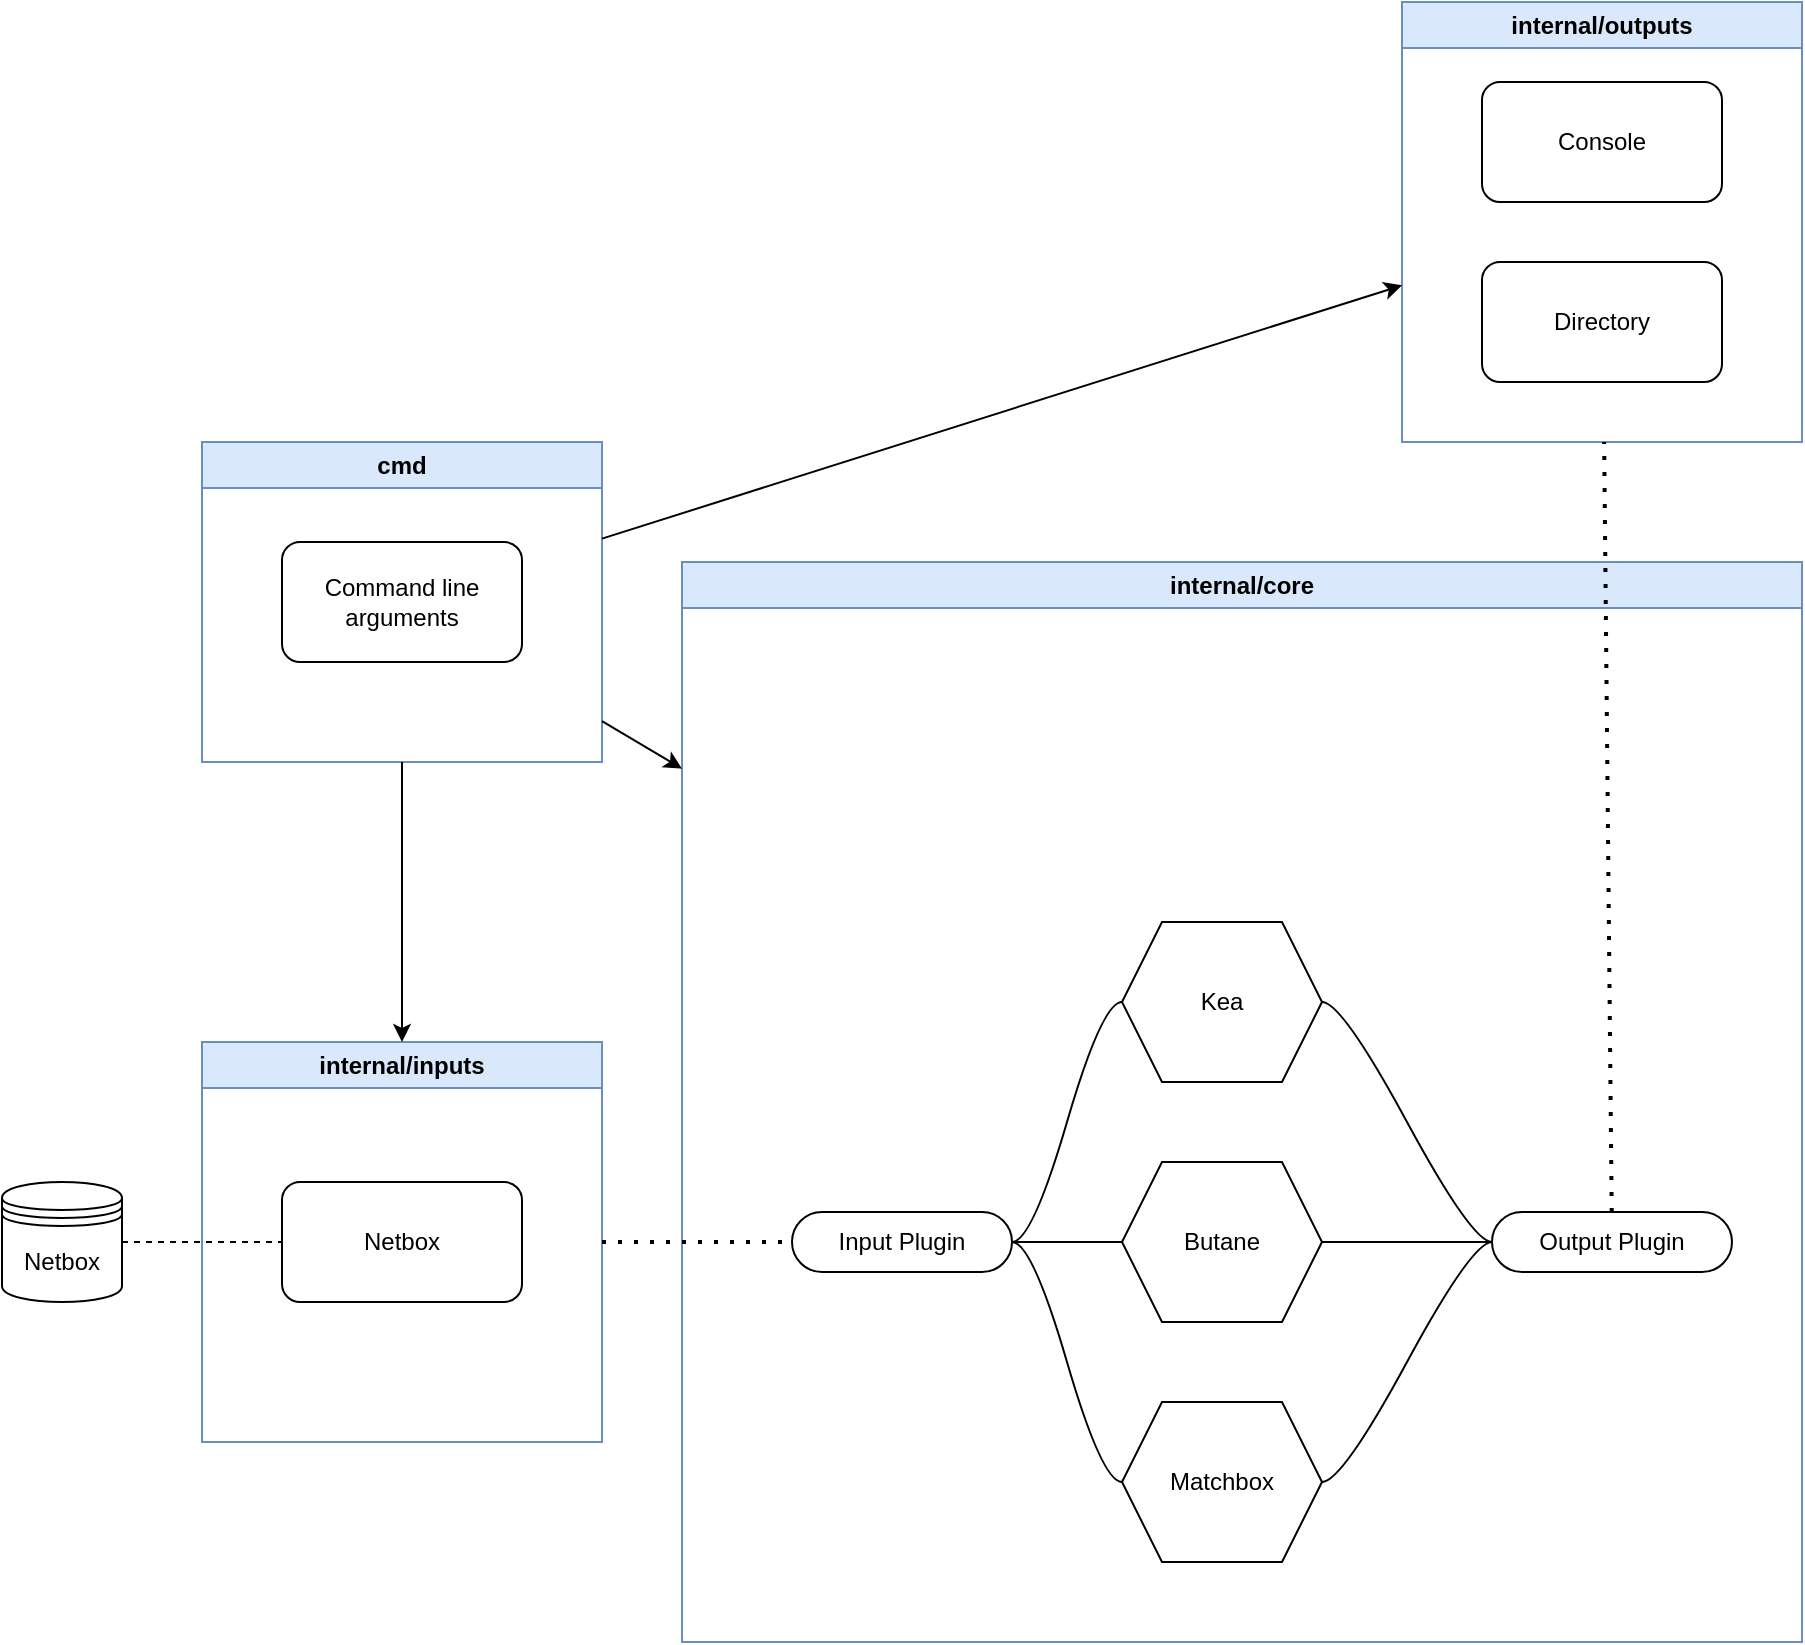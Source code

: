 <mxfile>
    <diagram id="IWAkKZw_j0bxSaPJbSmI" name="Page-1">
        <mxGraphModel dx="1973" dy="2394" grid="1" gridSize="10" guides="1" tooltips="1" connect="1" arrows="1" fold="1" page="1" pageScale="1" pageWidth="827" pageHeight="1169" math="0" shadow="0">
            <root>
                <mxCell id="0"/>
                <mxCell id="1" parent="0"/>
                <mxCell id="5" value="Netbox" style="shape=datastore;whiteSpace=wrap;html=1;" parent="1" vertex="1">
                    <mxGeometry x="-340" y="370" width="60" height="60" as="geometry"/>
                </mxCell>
                <mxCell id="10" value="cmd" style="swimlane;whiteSpace=wrap;html=1;fillColor=#dae8fc;strokeColor=#6c8ebf;" parent="1" vertex="1">
                    <mxGeometry x="-240" width="200" height="160" as="geometry"/>
                </mxCell>
                <mxCell id="7" value="Command line&lt;br&gt;arguments" style="rounded=1;whiteSpace=wrap;html=1;" parent="10" vertex="1">
                    <mxGeometry x="40" y="50" width="120" height="60" as="geometry"/>
                </mxCell>
                <mxCell id="11" value="internal/core" style="swimlane;whiteSpace=wrap;html=1;fillColor=#dae8fc;strokeColor=#6c8ebf;" parent="1" vertex="1">
                    <mxGeometry y="60" width="560" height="540" as="geometry"/>
                </mxCell>
                <mxCell id="3" value="Output Plugin" style="whiteSpace=wrap;html=1;rounded=1;arcSize=50;align=center;verticalAlign=middle;strokeWidth=1;autosize=1;spacing=4;treeFolding=1;treeMoving=1;newEdgeStyle={&quot;edgeStyle&quot;:&quot;entityRelationEdgeStyle&quot;,&quot;startArrow&quot;:&quot;none&quot;,&quot;endArrow&quot;:&quot;none&quot;,&quot;segment&quot;:10,&quot;curved&quot;:1,&quot;sourcePerimeterSpacing&quot;:0,&quot;targetPerimeterSpacing&quot;:0};" parent="11" vertex="1">
                    <mxGeometry x="405" y="325" width="120" height="30" as="geometry"/>
                </mxCell>
                <mxCell id="8" value="Input Plugin" style="whiteSpace=wrap;html=1;rounded=1;arcSize=50;align=center;verticalAlign=middle;strokeWidth=1;autosize=1;spacing=4;treeFolding=1;treeMoving=1;newEdgeStyle={&quot;edgeStyle&quot;:&quot;entityRelationEdgeStyle&quot;,&quot;startArrow&quot;:&quot;none&quot;,&quot;endArrow&quot;:&quot;none&quot;,&quot;segment&quot;:10,&quot;curved&quot;:1,&quot;sourcePerimeterSpacing&quot;:0,&quot;targetPerimeterSpacing&quot;:0};" parent="11" vertex="1">
                    <mxGeometry x="55" y="325" width="110" height="30" as="geometry"/>
                </mxCell>
                <mxCell id="12" value="internal/inputs" style="swimlane;whiteSpace=wrap;html=1;fillColor=#dae8fc;strokeColor=#6c8ebf;" parent="1" vertex="1">
                    <mxGeometry x="-240" y="300" width="200" height="200" as="geometry"/>
                </mxCell>
                <mxCell id="6" value="Netbox" style="rounded=1;whiteSpace=wrap;html=1;" parent="12" vertex="1">
                    <mxGeometry x="40" y="70" width="120" height="60" as="geometry"/>
                </mxCell>
                <mxCell id="13" value="" style="endArrow=none;dashed=1;html=1;" parent="1" source="5" target="6" edge="1">
                    <mxGeometry width="50" height="50" relative="1" as="geometry">
                        <mxPoint x="-400" y="610" as="sourcePoint"/>
                        <mxPoint x="-350" y="560" as="targetPoint"/>
                    </mxGeometry>
                </mxCell>
                <mxCell id="14" value="" style="endArrow=none;dashed=1;html=1;dashPattern=1 3;strokeWidth=2;" parent="1" source="12" target="8" edge="1">
                    <mxGeometry width="50" height="50" relative="1" as="geometry">
                        <mxPoint x="60" y="795" as="sourcePoint"/>
                        <mxPoint x="110" y="745" as="targetPoint"/>
                    </mxGeometry>
                </mxCell>
                <mxCell id="15" value="Console" style="rounded=1;whiteSpace=wrap;html=1;" parent="1" vertex="1">
                    <mxGeometry x="400" y="-180" width="120" height="60" as="geometry"/>
                </mxCell>
                <mxCell id="17" value="internal/outputs" style="swimlane;whiteSpace=wrap;html=1;fillColor=#dae8fc;strokeColor=#6c8ebf;" parent="1" vertex="1">
                    <mxGeometry x="360" y="-220" width="200" height="220" as="geometry"/>
                </mxCell>
                <mxCell id="16" value="Directory" style="rounded=1;whiteSpace=wrap;html=1;" parent="17" vertex="1">
                    <mxGeometry x="40" y="130" width="120" height="60" as="geometry"/>
                </mxCell>
                <mxCell id="18" value="" style="endArrow=none;dashed=1;html=1;dashPattern=1 3;strokeWidth=2;" parent="1" source="3" target="17" edge="1">
                    <mxGeometry width="50" height="50" relative="1" as="geometry">
                        <mxPoint x="550" y="30" as="sourcePoint"/>
                        <mxPoint x="460" y="20" as="targetPoint"/>
                    </mxGeometry>
                </mxCell>
                <mxCell id="19" value="" style="endArrow=classic;html=1;" parent="1" source="10" target="11" edge="1">
                    <mxGeometry width="50" height="50" relative="1" as="geometry">
                        <mxPoint x="-230" y="10" as="sourcePoint"/>
                        <mxPoint x="-180" y="-40" as="targetPoint"/>
                    </mxGeometry>
                </mxCell>
                <mxCell id="21" value="" style="endArrow=classic;html=1;" parent="1" source="10" target="12" edge="1">
                    <mxGeometry width="50" height="50" relative="1" as="geometry">
                        <mxPoint x="-150" y="500" as="sourcePoint"/>
                        <mxPoint x="-100" y="450" as="targetPoint"/>
                    </mxGeometry>
                </mxCell>
                <mxCell id="22" value="" style="endArrow=classic;html=1;" parent="1" source="10" target="17" edge="1">
                    <mxGeometry width="50" height="50" relative="1" as="geometry">
                        <mxPoint x="-170" y="-100" as="sourcePoint"/>
                        <mxPoint x="-120" y="-150" as="targetPoint"/>
                    </mxGeometry>
                </mxCell>
                <mxCell id="25" value="Matchbox" style="shape=hexagon;perimeter=hexagonPerimeter2;whiteSpace=wrap;html=1;fixedSize=1;" parent="1" vertex="1">
                    <mxGeometry x="220" y="480" width="100" height="80" as="geometry"/>
                </mxCell>
                <mxCell id="2" value="Butane" style="shape=hexagon;perimeter=hexagonPerimeter2;whiteSpace=wrap;html=1;fixedSize=1;" parent="1" vertex="1">
                    <mxGeometry x="220" y="360" width="100" height="80" as="geometry"/>
                </mxCell>
                <mxCell id="23" value="Kea" style="shape=hexagon;perimeter=hexagonPerimeter2;whiteSpace=wrap;html=1;fixedSize=1;" parent="1" vertex="1">
                    <mxGeometry x="220" y="240" width="100" height="80" as="geometry"/>
                </mxCell>
                <mxCell id="31" value="" style="edgeStyle=entityRelationEdgeStyle;startArrow=none;endArrow=none;segment=10;curved=1;sourcePerimeterSpacing=0;targetPerimeterSpacing=0;" parent="1" source="8" target="25" edge="1">
                    <mxGeometry relative="1" as="geometry">
                        <mxPoint x="-145" y="700" as="sourcePoint"/>
                        <mxPoint x="245" y="360" as="targetPoint"/>
                    </mxGeometry>
                </mxCell>
                <mxCell id="35" value="" style="edgeStyle=entityRelationEdgeStyle;startArrow=none;endArrow=none;segment=10;curved=1;sourcePerimeterSpacing=0;targetPerimeterSpacing=0;" parent="1" source="25" target="3" edge="1">
                    <mxGeometry relative="1" as="geometry">
                        <mxPoint x="345" y="360" as="sourcePoint"/>
                        <mxPoint x="675" y="570" as="targetPoint"/>
                    </mxGeometry>
                </mxCell>
                <mxCell id="9" value="" style="edgeStyle=entityRelationEdgeStyle;startArrow=none;endArrow=none;segment=10;curved=1;sourcePerimeterSpacing=0;targetPerimeterSpacing=0;" parent="1" source="8" target="2" edge="1">
                    <mxGeometry relative="1" as="geometry">
                        <mxPoint x="381" y="380" as="sourcePoint"/>
                        <mxPoint x="446" y="275" as="targetPoint"/>
                    </mxGeometry>
                </mxCell>
                <mxCell id="33" value="" style="edgeStyle=entityRelationEdgeStyle;startArrow=none;endArrow=none;segment=10;curved=1;sourcePerimeterSpacing=0;targetPerimeterSpacing=0;" parent="1" source="2" target="3" edge="1">
                    <mxGeometry relative="1" as="geometry">
                        <mxPoint x="610" y="720" as="sourcePoint"/>
                        <mxPoint x="690" y="540" as="targetPoint"/>
                    </mxGeometry>
                </mxCell>
                <mxCell id="30" value="" style="edgeStyle=entityRelationEdgeStyle;startArrow=none;endArrow=none;segment=10;curved=1;sourcePerimeterSpacing=0;targetPerimeterSpacing=0;" parent="1" source="8" target="23" edge="1">
                    <mxGeometry relative="1" as="geometry">
                        <mxPoint x="70" y="850" as="sourcePoint"/>
                        <mxPoint x="150" y="670" as="targetPoint"/>
                    </mxGeometry>
                </mxCell>
                <mxCell id="34" value="" style="edgeStyle=entityRelationEdgeStyle;startArrow=none;endArrow=none;segment=10;curved=1;sourcePerimeterSpacing=0;targetPerimeterSpacing=0;" parent="1" source="23" target="3" edge="1">
                    <mxGeometry relative="1" as="geometry">
                        <mxPoint x="570" y="780" as="sourcePoint"/>
                        <mxPoint x="650" y="600" as="targetPoint"/>
                    </mxGeometry>
                </mxCell>
            </root>
        </mxGraphModel>
    </diagram>
</mxfile>
